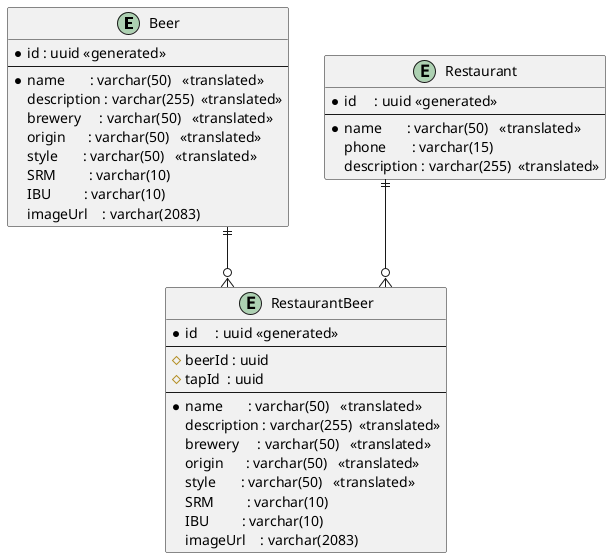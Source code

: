 @startuml Tapo Entity Relationship Graph
skinparam Linetype ortho
entity Beer {
    *id : uuid <<generated>>
    --
    *name       : varchar(50)   <<translated>>
    description : varchar(255)  <<translated>>
    brewery     : varchar(50)   <<translated>>
    origin      : varchar(50)   <<translated>>
    style       : varchar(50)   <<translated>>
    SRM         : varchar(10)
    IBU         : varchar(10)
    imageUrl    : varchar(2083)
}
entity RestaurantBeer {
    *id     : uuid <<generated>>
    --
    #beerId : uuid
    #tapId  : uuid
    --
    *name       : varchar(50)   <<translated>>
    description : varchar(255)  <<translated>>
    brewery     : varchar(50)   <<translated>>
    origin      : varchar(50)   <<translated>>
    style       : varchar(50)   <<translated>>
    SRM         : varchar(10)
    IBU         : varchar(10)
    imageUrl    : varchar(2083)
}

entity Restaurant {
    *id     : uuid <<generated>>
    --
    *name       : varchar(50)   <<translated>>
    phone       : varchar(15)
    description : varchar(255)  <<translated>>
}
Beer ||--o{ RestaurantBeer
Restaurant ||--o{ RestaurantBeer
@enduml
